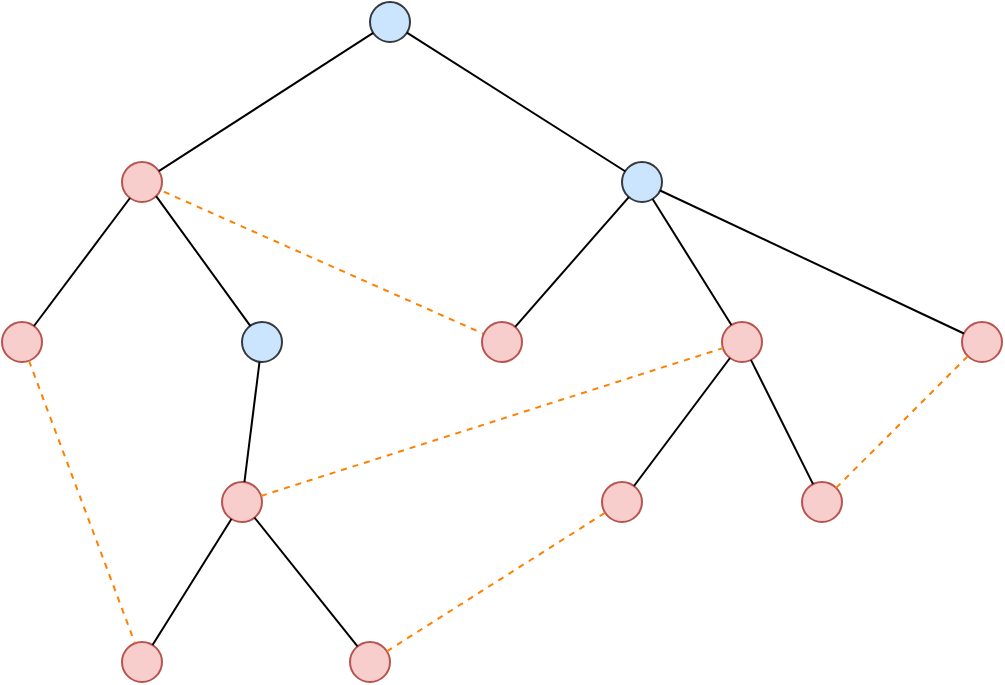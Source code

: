 <mxfile version="13.3.5" type="device"><diagram id="Mrt8m08RYvhYjO41POyt" name="Page-1"><mxGraphModel dx="1205" dy="696" grid="1" gridSize="10" guides="1" tooltips="1" connect="1" arrows="1" fold="1" page="1" pageScale="1" pageWidth="827" pageHeight="1169" math="0" shadow="0"><root><mxCell id="0"/><mxCell id="1" parent="0"/><mxCell id="kq4eAKVT92AUyVVSBTYH-1" value="" style="endArrow=none;dashed=1;html=1;strokeColor=#FF8000;" edge="1" parent="1" target="WZPE-aiMn_aVh75X0P8o-15"><mxGeometry width="50" height="50" relative="1" as="geometry"><mxPoint x="290" y="150" as="sourcePoint"/><mxPoint x="440" y="280" as="targetPoint"/></mxGeometry></mxCell><mxCell id="WZPE-aiMn_aVh75X0P8o-1" value="" style="ellipse;whiteSpace=wrap;html=1;aspect=fixed;fillColor=#cce5ff;strokeColor=#36393d;" parent="1" vertex="1"><mxGeometry x="404" y="60" width="20" height="20" as="geometry"/></mxCell><mxCell id="WZPE-aiMn_aVh75X0P8o-7" value="" style="ellipse;whiteSpace=wrap;html=1;aspect=fixed;fillColor=#f8cecc;strokeColor=#b85450;" parent="1" vertex="1"><mxGeometry x="280" y="140" width="20" height="20" as="geometry"/></mxCell><mxCell id="WZPE-aiMn_aVh75X0P8o-8" value="" style="ellipse;whiteSpace=wrap;html=1;aspect=fixed;fillColor=#cce5ff;strokeColor=#36393d;" parent="1" vertex="1"><mxGeometry x="530" y="140" width="20" height="20" as="geometry"/></mxCell><mxCell id="WZPE-aiMn_aVh75X0P8o-10" value="" style="ellipse;whiteSpace=wrap;html=1;aspect=fixed;fillColor=#f8cecc;strokeColor=#b85450;" parent="1" vertex="1"><mxGeometry x="220" y="220" width="20" height="20" as="geometry"/></mxCell><mxCell id="WZPE-aiMn_aVh75X0P8o-11" value="" style="ellipse;whiteSpace=wrap;html=1;aspect=fixed;fillColor=#cce5ff;strokeColor=#36393d;" parent="1" vertex="1"><mxGeometry x="340" y="220" width="20" height="20" as="geometry"/></mxCell><mxCell id="WZPE-aiMn_aVh75X0P8o-12" value="" style="ellipse;whiteSpace=wrap;html=1;aspect=fixed;fillColor=#f8cecc;strokeColor=#b85450;" parent="1" vertex="1"><mxGeometry x="280" y="380" width="20" height="20" as="geometry"/></mxCell><mxCell id="WZPE-aiMn_aVh75X0P8o-13" value="" style="ellipse;whiteSpace=wrap;html=1;aspect=fixed;fillColor=#f8cecc;strokeColor=#b85450;" parent="1" vertex="1"><mxGeometry x="330" y="300" width="20" height="20" as="geometry"/></mxCell><mxCell id="WZPE-aiMn_aVh75X0P8o-14" value="" style="ellipse;whiteSpace=wrap;html=1;aspect=fixed;fillColor=#f8cecc;strokeColor=#b85450;" parent="1" vertex="1"><mxGeometry x="394" y="380" width="20" height="20" as="geometry"/></mxCell><mxCell id="WZPE-aiMn_aVh75X0P8o-15" value="" style="ellipse;whiteSpace=wrap;html=1;aspect=fixed;fillColor=#f8cecc;strokeColor=#b85450;" parent="1" vertex="1"><mxGeometry x="460" y="220" width="20" height="20" as="geometry"/></mxCell><mxCell id="WZPE-aiMn_aVh75X0P8o-16" value="" style="ellipse;whiteSpace=wrap;html=1;aspect=fixed;fillColor=#f8cecc;strokeColor=#b85450;" parent="1" vertex="1"><mxGeometry x="580" y="220" width="20" height="20" as="geometry"/></mxCell><mxCell id="WZPE-aiMn_aVh75X0P8o-17" value="" style="ellipse;whiteSpace=wrap;html=1;aspect=fixed;fillColor=#f8cecc;strokeColor=#b85450;" parent="1" vertex="1"><mxGeometry x="700" y="220" width="20" height="20" as="geometry"/></mxCell><mxCell id="WZPE-aiMn_aVh75X0P8o-18" value="" style="ellipse;whiteSpace=wrap;html=1;aspect=fixed;fillColor=#f8cecc;strokeColor=#b85450;" parent="1" vertex="1"><mxGeometry x="520" y="300" width="20" height="20" as="geometry"/></mxCell><mxCell id="WZPE-aiMn_aVh75X0P8o-19" value="" style="ellipse;whiteSpace=wrap;html=1;aspect=fixed;fillColor=#f8cecc;strokeColor=#b85450;" parent="1" vertex="1"><mxGeometry x="620" y="300" width="20" height="20" as="geometry"/></mxCell><mxCell id="WZPE-aiMn_aVh75X0P8o-22" value="" style="endArrow=none;html=1;" parent="1" source="WZPE-aiMn_aVh75X0P8o-7" target="WZPE-aiMn_aVh75X0P8o-1" edge="1"><mxGeometry width="50" height="50" relative="1" as="geometry"><mxPoint x="320" y="130" as="sourcePoint"/><mxPoint x="370" y="80" as="targetPoint"/></mxGeometry></mxCell><mxCell id="WZPE-aiMn_aVh75X0P8o-23" value="" style="endArrow=none;html=1;" parent="1" source="WZPE-aiMn_aVh75X0P8o-10" target="WZPE-aiMn_aVh75X0P8o-7" edge="1"><mxGeometry width="50" height="50" relative="1" as="geometry"><mxPoint x="480" y="240" as="sourcePoint"/><mxPoint x="530" y="190" as="targetPoint"/></mxGeometry></mxCell><mxCell id="WZPE-aiMn_aVh75X0P8o-24" value="" style="endArrow=none;html=1;entryX=1;entryY=1;entryDx=0;entryDy=0;" parent="1" source="WZPE-aiMn_aVh75X0P8o-11" target="WZPE-aiMn_aVh75X0P8o-7" edge="1"><mxGeometry width="50" height="50" relative="1" as="geometry"><mxPoint x="290" y="210" as="sourcePoint"/><mxPoint x="340" y="160" as="targetPoint"/></mxGeometry></mxCell><mxCell id="WZPE-aiMn_aVh75X0P8o-26" value="" style="endArrow=none;html=1;" parent="1" source="WZPE-aiMn_aVh75X0P8o-15" target="WZPE-aiMn_aVh75X0P8o-8" edge="1"><mxGeometry width="50" height="50" relative="1" as="geometry"><mxPoint x="410" y="230" as="sourcePoint"/><mxPoint x="460" y="180" as="targetPoint"/></mxGeometry></mxCell><mxCell id="WZPE-aiMn_aVh75X0P8o-27" value="" style="endArrow=none;html=1;" parent="1" source="WZPE-aiMn_aVh75X0P8o-16" target="WZPE-aiMn_aVh75X0P8o-8" edge="1"><mxGeometry width="50" height="50" relative="1" as="geometry"><mxPoint x="530" y="200" as="sourcePoint"/><mxPoint x="580" y="150" as="targetPoint"/></mxGeometry></mxCell><mxCell id="WZPE-aiMn_aVh75X0P8o-28" value="" style="endArrow=none;html=1;" parent="1" source="WZPE-aiMn_aVh75X0P8o-17" target="WZPE-aiMn_aVh75X0P8o-8" edge="1"><mxGeometry width="50" height="50" relative="1" as="geometry"><mxPoint x="600" y="190" as="sourcePoint"/><mxPoint x="650" y="140" as="targetPoint"/></mxGeometry></mxCell><mxCell id="WZPE-aiMn_aVh75X0P8o-29" value="" style="endArrow=none;html=1;" parent="1" source="WZPE-aiMn_aVh75X0P8o-13" target="WZPE-aiMn_aVh75X0P8o-11" edge="1"><mxGeometry width="50" height="50" relative="1" as="geometry"><mxPoint x="420" y="300" as="sourcePoint"/><mxPoint x="470" y="250" as="targetPoint"/></mxGeometry></mxCell><mxCell id="WZPE-aiMn_aVh75X0P8o-30" value="" style="endArrow=none;html=1;" parent="1" source="WZPE-aiMn_aVh75X0P8o-12" target="WZPE-aiMn_aVh75X0P8o-13" edge="1"><mxGeometry width="50" height="50" relative="1" as="geometry"><mxPoint x="230" y="390" as="sourcePoint"/><mxPoint x="280" y="340" as="targetPoint"/></mxGeometry></mxCell><mxCell id="WZPE-aiMn_aVh75X0P8o-31" value="" style="endArrow=none;html=1;" parent="1" source="WZPE-aiMn_aVh75X0P8o-14" target="WZPE-aiMn_aVh75X0P8o-13" edge="1"><mxGeometry width="50" height="50" relative="1" as="geometry"><mxPoint x="370" y="370" as="sourcePoint"/><mxPoint x="420" y="320" as="targetPoint"/></mxGeometry></mxCell><mxCell id="WZPE-aiMn_aVh75X0P8o-32" value="" style="endArrow=none;html=1;" parent="1" source="WZPE-aiMn_aVh75X0P8o-18" target="WZPE-aiMn_aVh75X0P8o-16" edge="1"><mxGeometry width="50" height="50" relative="1" as="geometry"><mxPoint x="460" y="320" as="sourcePoint"/><mxPoint x="510" y="270" as="targetPoint"/></mxGeometry></mxCell><mxCell id="WZPE-aiMn_aVh75X0P8o-33" value="" style="endArrow=none;html=1;" parent="1" source="WZPE-aiMn_aVh75X0P8o-19" target="WZPE-aiMn_aVh75X0P8o-16" edge="1"><mxGeometry width="50" height="50" relative="1" as="geometry"><mxPoint x="480" y="310" as="sourcePoint"/><mxPoint x="530" y="260" as="targetPoint"/></mxGeometry></mxCell><mxCell id="WZPE-aiMn_aVh75X0P8o-34" value="" style="endArrow=none;html=1;" parent="1" source="WZPE-aiMn_aVh75X0P8o-1" target="WZPE-aiMn_aVh75X0P8o-8" edge="1"><mxGeometry width="50" height="50" relative="1" as="geometry"><mxPoint x="480" y="170" as="sourcePoint"/><mxPoint x="530" y="120" as="targetPoint"/></mxGeometry></mxCell><mxCell id="kq4eAKVT92AUyVVSBTYH-3" value="" style="endArrow=none;dashed=1;html=1;strokeColor=#FF8000;" edge="1" parent="1" source="WZPE-aiMn_aVh75X0P8o-10" target="WZPE-aiMn_aVh75X0P8o-12"><mxGeometry width="50" height="50" relative="1" as="geometry"><mxPoint x="169.14" y="290" as="sourcePoint"/><mxPoint x="340.002" y="365.939" as="targetPoint"/></mxGeometry></mxCell><mxCell id="kq4eAKVT92AUyVVSBTYH-4" value="" style="endArrow=none;dashed=1;html=1;strokeColor=#FF8000;" edge="1" parent="1" source="WZPE-aiMn_aVh75X0P8o-13" target="WZPE-aiMn_aVh75X0P8o-16"><mxGeometry width="50" height="50" relative="1" as="geometry"><mxPoint x="310" y="170" as="sourcePoint"/><mxPoint x="560" y="240" as="targetPoint"/></mxGeometry></mxCell><mxCell id="kq4eAKVT92AUyVVSBTYH-5" value="" style="endArrow=none;dashed=1;html=1;strokeColor=#FF8000;" edge="1" parent="1" source="WZPE-aiMn_aVh75X0P8o-14" target="WZPE-aiMn_aVh75X0P8o-18"><mxGeometry width="50" height="50" relative="1" as="geometry"><mxPoint x="320" y="180" as="sourcePoint"/><mxPoint x="490.862" y="255.939" as="targetPoint"/></mxGeometry></mxCell><mxCell id="kq4eAKVT92AUyVVSBTYH-6" value="" style="endArrow=none;dashed=1;html=1;strokeColor=#FF8000;" edge="1" parent="1" source="WZPE-aiMn_aVh75X0P8o-19" target="WZPE-aiMn_aVh75X0P8o-17"><mxGeometry width="50" height="50" relative="1" as="geometry"><mxPoint x="330" y="190" as="sourcePoint"/><mxPoint x="500.862" y="265.939" as="targetPoint"/></mxGeometry></mxCell></root></mxGraphModel></diagram></mxfile>